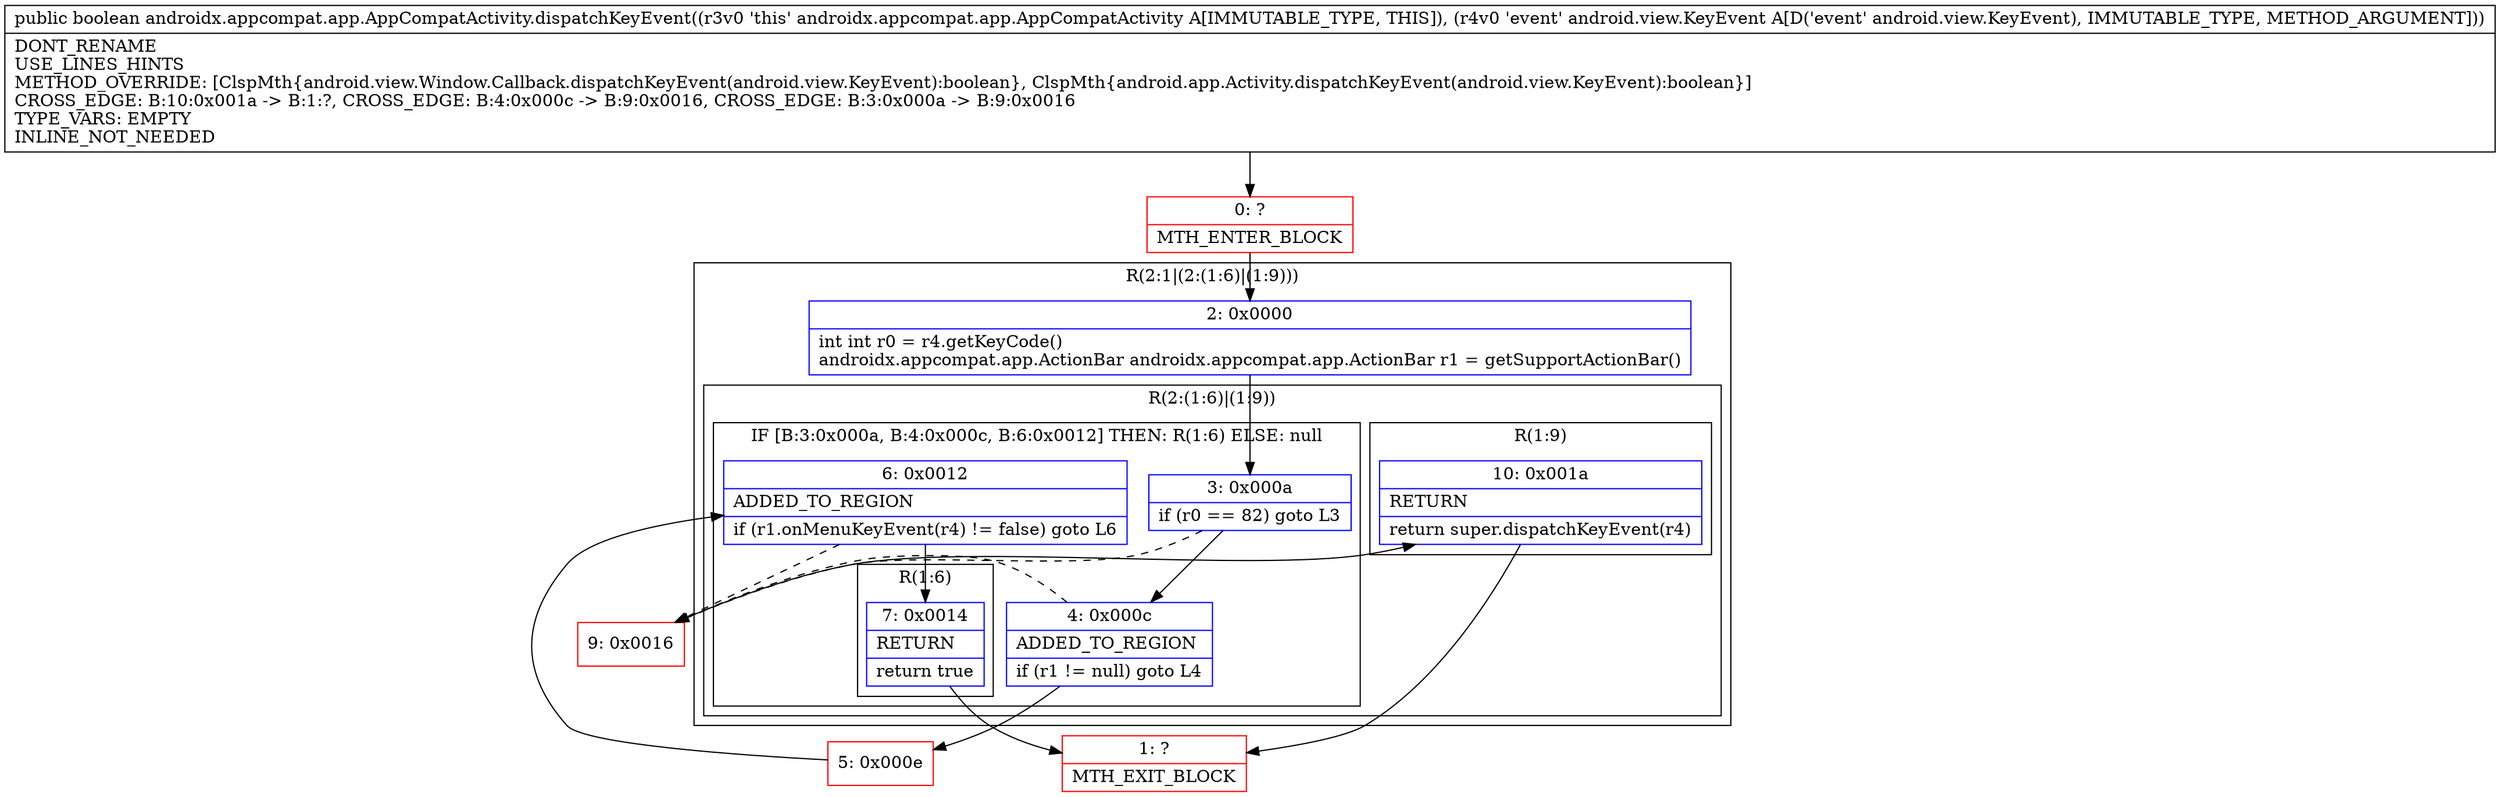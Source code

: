 digraph "CFG forandroidx.appcompat.app.AppCompatActivity.dispatchKeyEvent(Landroid\/view\/KeyEvent;)Z" {
subgraph cluster_Region_1142870516 {
label = "R(2:1|(2:(1:6)|(1:9)))";
node [shape=record,color=blue];
Node_2 [shape=record,label="{2\:\ 0x0000|int int r0 = r4.getKeyCode()\landroidx.appcompat.app.ActionBar androidx.appcompat.app.ActionBar r1 = getSupportActionBar()\l}"];
subgraph cluster_Region_2069718800 {
label = "R(2:(1:6)|(1:9))";
node [shape=record,color=blue];
subgraph cluster_IfRegion_1217409322 {
label = "IF [B:3:0x000a, B:4:0x000c, B:6:0x0012] THEN: R(1:6) ELSE: null";
node [shape=record,color=blue];
Node_3 [shape=record,label="{3\:\ 0x000a|if (r0 == 82) goto L3\l}"];
Node_4 [shape=record,label="{4\:\ 0x000c|ADDED_TO_REGION\l|if (r1 != null) goto L4\l}"];
Node_6 [shape=record,label="{6\:\ 0x0012|ADDED_TO_REGION\l|if (r1.onMenuKeyEvent(r4) != false) goto L6\l}"];
subgraph cluster_Region_564793221 {
label = "R(1:6)";
node [shape=record,color=blue];
Node_7 [shape=record,label="{7\:\ 0x0014|RETURN\l|return true\l}"];
}
}
subgraph cluster_Region_1199770851 {
label = "R(1:9)";
node [shape=record,color=blue];
Node_10 [shape=record,label="{10\:\ 0x001a|RETURN\l|return super.dispatchKeyEvent(r4)\l}"];
}
}
}
Node_0 [shape=record,color=red,label="{0\:\ ?|MTH_ENTER_BLOCK\l}"];
Node_5 [shape=record,color=red,label="{5\:\ 0x000e}"];
Node_1 [shape=record,color=red,label="{1\:\ ?|MTH_EXIT_BLOCK\l}"];
Node_9 [shape=record,color=red,label="{9\:\ 0x0016}"];
MethodNode[shape=record,label="{public boolean androidx.appcompat.app.AppCompatActivity.dispatchKeyEvent((r3v0 'this' androidx.appcompat.app.AppCompatActivity A[IMMUTABLE_TYPE, THIS]), (r4v0 'event' android.view.KeyEvent A[D('event' android.view.KeyEvent), IMMUTABLE_TYPE, METHOD_ARGUMENT]))  | DONT_RENAME\lUSE_LINES_HINTS\lMETHOD_OVERRIDE: [ClspMth\{android.view.Window.Callback.dispatchKeyEvent(android.view.KeyEvent):boolean\}, ClspMth\{android.app.Activity.dispatchKeyEvent(android.view.KeyEvent):boolean\}]\lCROSS_EDGE: B:10:0x001a \-\> B:1:?, CROSS_EDGE: B:4:0x000c \-\> B:9:0x0016, CROSS_EDGE: B:3:0x000a \-\> B:9:0x0016\lTYPE_VARS: EMPTY\lINLINE_NOT_NEEDED\l}"];
MethodNode -> Node_0;Node_2 -> Node_3;
Node_3 -> Node_4;
Node_3 -> Node_9[style=dashed];
Node_4 -> Node_5;
Node_4 -> Node_9[style=dashed];
Node_6 -> Node_7;
Node_6 -> Node_9[style=dashed];
Node_7 -> Node_1;
Node_10 -> Node_1;
Node_0 -> Node_2;
Node_5 -> Node_6;
Node_9 -> Node_10;
}

